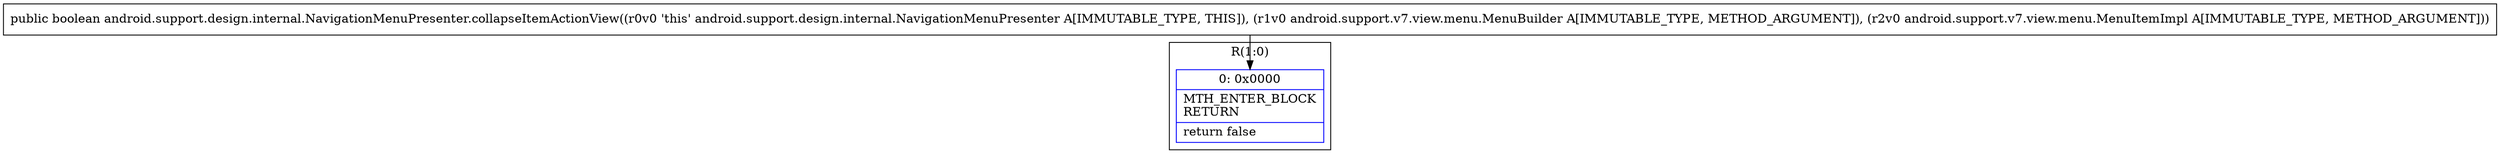 digraph "CFG forandroid.support.design.internal.NavigationMenuPresenter.collapseItemActionView(Landroid\/support\/v7\/view\/menu\/MenuBuilder;Landroid\/support\/v7\/view\/menu\/MenuItemImpl;)Z" {
subgraph cluster_Region_1757261483 {
label = "R(1:0)";
node [shape=record,color=blue];
Node_0 [shape=record,label="{0\:\ 0x0000|MTH_ENTER_BLOCK\lRETURN\l|return false\l}"];
}
MethodNode[shape=record,label="{public boolean android.support.design.internal.NavigationMenuPresenter.collapseItemActionView((r0v0 'this' android.support.design.internal.NavigationMenuPresenter A[IMMUTABLE_TYPE, THIS]), (r1v0 android.support.v7.view.menu.MenuBuilder A[IMMUTABLE_TYPE, METHOD_ARGUMENT]), (r2v0 android.support.v7.view.menu.MenuItemImpl A[IMMUTABLE_TYPE, METHOD_ARGUMENT])) }"];
MethodNode -> Node_0;
}

